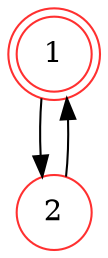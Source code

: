 digraph {   
    node [shape = doublecircle, color = firebrick1] 1 ;
    node [shape = circle];
    node [color= firebrick1];
    1 -> 2 -> 1;	
}